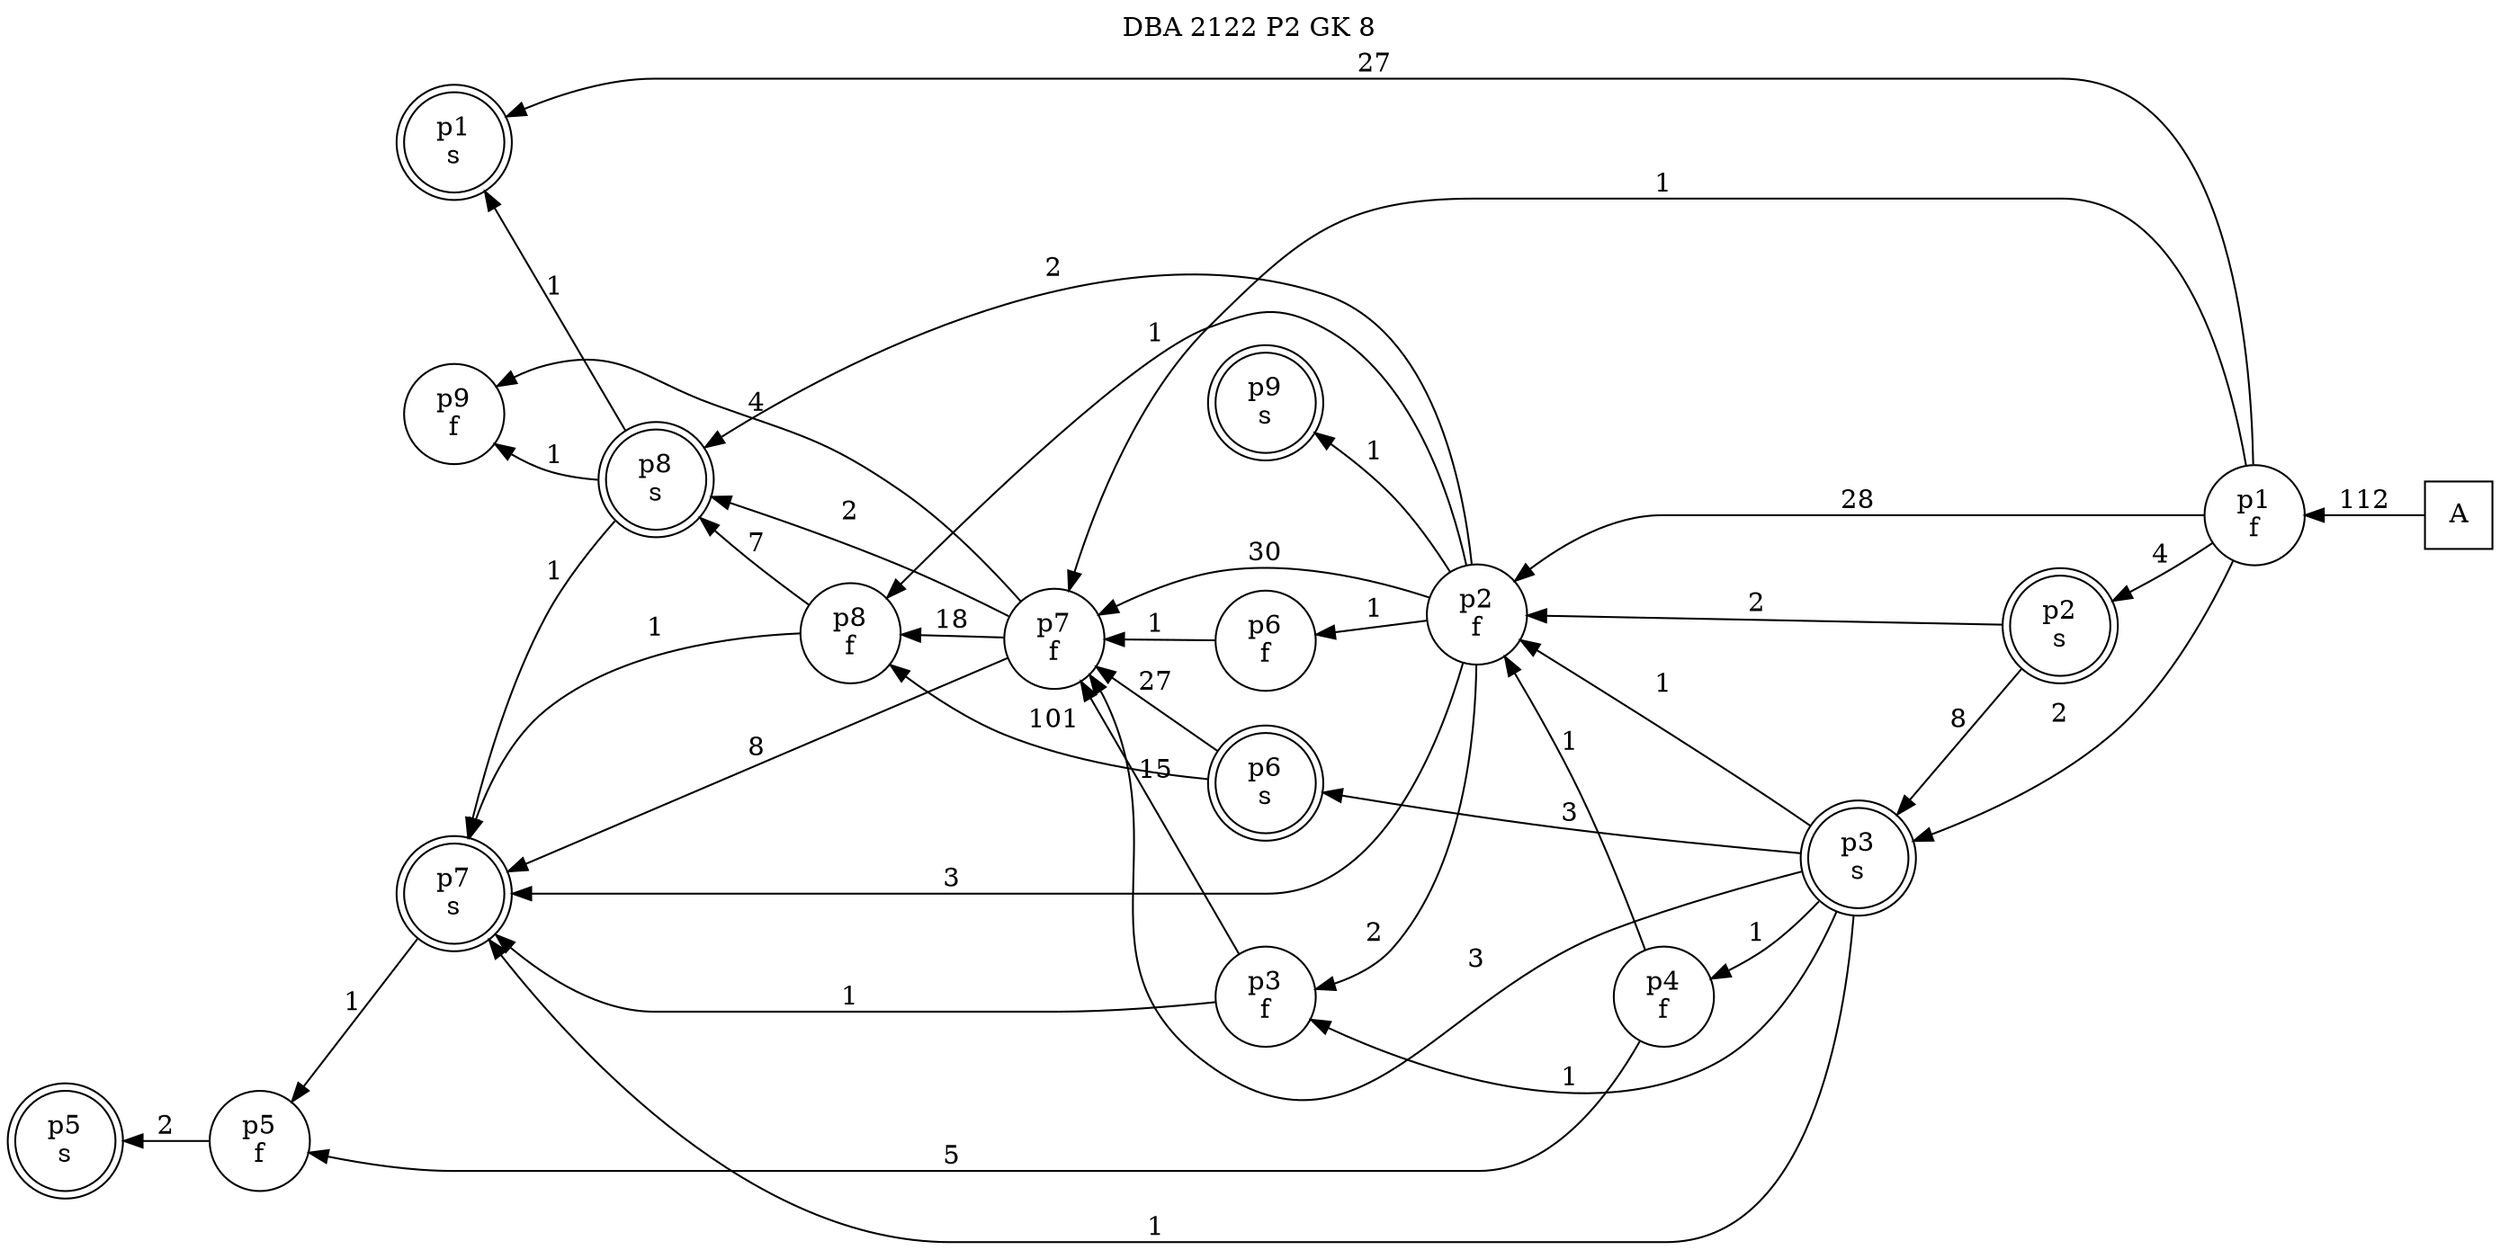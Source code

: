 digraph DBA_2122_P2_GK_8_GOOD {
labelloc="tl"
label= " DBA 2122 P2 GK 8 "
rankdir="RL";
"A" [shape="square" label="A"]
"p1_f" [shape="circle" label="p1
f"]
"p1_s" [shape="doublecircle" label="p1
s"]
"p2_f" [shape="circle" label="p2
f"]
"p2_s" [shape="doublecircle" label="p2
s"]
"p3_f" [shape="circle" label="p3
f"]
"p3_s" [shape="doublecircle" label="p3
s"]
"p4_f" [shape="circle" label="p4
f"]
"p5_f" [shape="circle" label="p5
f"]
"p5_s" [shape="doublecircle" label="p5
s"]
"p6_s" [shape="doublecircle" label="p6
s"]
"p7_f" [shape="circle" label="p7
f"]
"p7_s" [shape="doublecircle" label="p7
s"]
"p8_f" [shape="circle" label="p8
f"]
"p8_s" [shape="doublecircle" label="p8
s"]
"p6_f" [shape="circle" label="p6
f"]
"p9_f" [shape="circle" label="p9
f"]
"p9_s" [shape="doublecircle" label="p9
s"]
"A" -> "p1_f" [ label=112]
"p1_f" -> "p1_s" [ label=27]
"p1_f" -> "p2_f" [ label=28]
"p1_f" -> "p2_s" [ label=4]
"p1_f" -> "p3_s" [ label=2]
"p1_f" -> "p7_f" [ label=1]
"p2_f" -> "p3_f" [ label=2]
"p2_f" -> "p7_f" [ label=30]
"p2_f" -> "p7_s" [ label=3]
"p2_f" -> "p8_f" [ label=1]
"p2_f" -> "p8_s" [ label=2]
"p2_f" -> "p6_f" [ label=1]
"p2_f" -> "p9_s" [ label=1]
"p2_s" -> "p2_f" [ label=2]
"p2_s" -> "p3_s" [ label=8]
"p3_f" -> "p7_f" [ label=15]
"p3_f" -> "p7_s" [ label=1]
"p3_s" -> "p2_f" [ label=1]
"p3_s" -> "p3_f" [ label=1]
"p3_s" -> "p4_f" [ label=1]
"p3_s" -> "p6_s" [ label=3]
"p3_s" -> "p7_f" [ label=3]
"p3_s" -> "p7_s" [ label=1]
"p4_f" -> "p2_f" [ label=1]
"p4_f" -> "p5_f" [ label=5]
"p5_f" -> "p5_s" [ label=2]
"p6_s" -> "p7_f" [ label=27]
"p6_s" -> "p8_f" [ label=101]
"p7_f" -> "p7_s" [ label=8]
"p7_f" -> "p8_f" [ label=18]
"p7_f" -> "p8_s" [ label=2]
"p7_f" -> "p9_f" [ label=4]
"p7_s" -> "p5_f" [ label=1]
"p8_f" -> "p7_s" [ label=1]
"p8_f" -> "p8_s" [ label=7]
"p8_s" -> "p1_s" [ label=1]
"p8_s" -> "p7_s" [ label=1]
"p8_s" -> "p9_f" [ label=1]
"p6_f" -> "p7_f" [ label=1]
}
